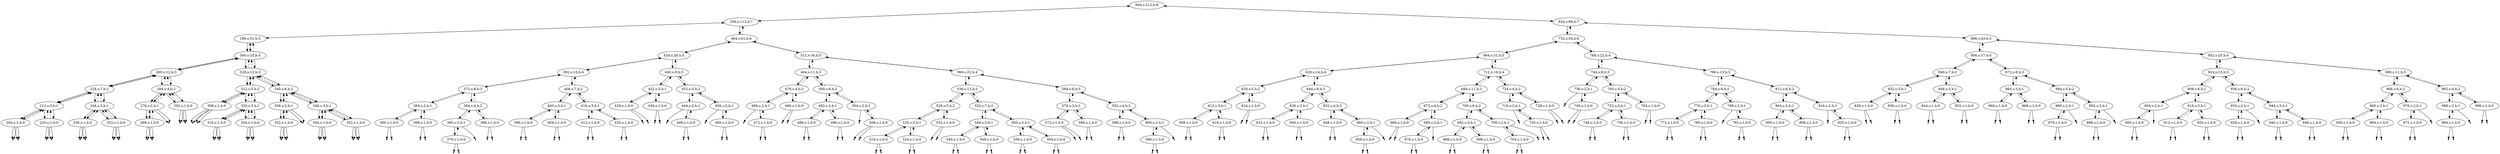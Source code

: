 digraph Blahblah{
{rank = same ; "604"};
nulll204 [shape=point];
204 -> nulll204;
204[label="204,s:1,h:0"];
204 -> 212[style=dashed];
nullr204 [shape=point];
204 -> nullr204;
212 -> 204;
212[label="212,s:3,h:1"];
212 -> 228[style=dashed];
nulll220 [shape=point];
220 -> nulll220;
220[label="220,s:1,h:0"];
220 -> 212[style=dashed];
nullr220 [shape=point];
220 -> nullr220;
212 -> 220;
228 -> 212;
228[label="228,s:7,h:2"];
228 -> 260[style=dashed];
nulll236 [shape=point];
236 -> nulll236;
236[label="236,s:1,h:0"];
236 -> 244[style=dashed];
nullr236 [shape=point];
236 -> nullr236;
244 -> 236;
244[label="244,s:3,h:1"];
244 -> 228[style=dashed];
nulll252 [shape=point];
252 -> nulll252;
252[label="252,s:1,h:0"];
252 -> 244[style=dashed];
nullr252 [shape=point];
252 -> nullr252;
244 -> 252;
228 -> 244;
260 -> 228;
260[label="260,s:12,h:3"];
260 -> 300[style=dashed];
nulll268 [shape=point];
268 -> nulll268;
268[label="268,s:1,h:0"];
268 -> 276[style=dashed];
nullr268 [shape=point];
268 -> nullr268;
276 -> 268;
276[label="276,s:2,h:1"];
276 -> 284[style=dashed];
nullr276 [shape=point];
276 -> nullr276;
284 -> 276;
284[label="284,s:4,h:2"];
284 -> 260[style=dashed];
nulll292 [shape=point];
292 -> nulll292;
292[label="292,s:1,h:0"];
292 -> 284[style=dashed];
nullr292 [shape=point];
292 -> nullr292;
284 -> 292;
260 -> 284;
300 -> 260;
300[label="300,s:25,h:4"];
300 -> 196[style=dashed];
nulll308 [shape=point];
308 -> nulll308;
308[label="308,s:1,h:0"];
308 -> 312[style=dashed];
nullr308 [shape=point];
308 -> nullr308;
312 -> 308;
312[label="312,s:5,h:2"];
312 -> 328[style=dashed];
nulll316 [shape=point];
316 -> nulll316;
316[label="316,s:1,h:0"];
316 -> 320[style=dashed];
nullr316 [shape=point];
316 -> nullr316;
320 -> 316;
320[label="320,s:3,h:1"];
320 -> 312[style=dashed];
nulll324 [shape=point];
324 -> nulll324;
324[label="324,s:1,h:0"];
324 -> 320[style=dashed];
nullr324 [shape=point];
324 -> nullr324;
320 -> 324;
312 -> 320;
328 -> 312;
328[label="328,s:12,h:3"];
328 -> 300[style=dashed];
nulll332 [shape=point];
332 -> nulll332;
332[label="332,s:1,h:0"];
332 -> 336[style=dashed];
nullr332 [shape=point];
332 -> nullr332;
336 -> 332;
336[label="336,s:2,h:1"];
336 -> 340[style=dashed];
nullr336 [shape=point];
336 -> nullr336;
340 -> 336;
340[label="340,s:6,h:2"];
340 -> 328[style=dashed];
nulll344 [shape=point];
344 -> nulll344;
344[label="344,s:1,h:0"];
344 -> 348[style=dashed];
nullr344 [shape=point];
344 -> nullr344;
348 -> 344;
348[label="348,s:3,h:1"];
348 -> 340[style=dashed];
nulll352 [shape=point];
352 -> nulll352;
352[label="352,s:1,h:0"];
352 -> 348[style=dashed];
nullr352 [shape=point];
352 -> nullr352;
348 -> 352;
340 -> 348;
328 -> 340;
300 -> 328;
196 -> 300;
196[label="196,s:51,h:5"];
196 -> 356[style=dashed];
nulll204 [shape=point];
204 -> nulll204;
204[label="204,s:1,h:0"];
204 -> 212[style=dashed];
nullr204 [shape=point];
204 -> nullr204;
212 -> 204;
212[label="212,s:3,h:1"];
212 -> 228[style=dashed];
nulll220 [shape=point];
220 -> nulll220;
220[label="220,s:1,h:0"];
220 -> 212[style=dashed];
nullr220 [shape=point];
220 -> nullr220;
212 -> 220;
228 -> 212;
228[label="228,s:7,h:2"];
228 -> 260[style=dashed];
nulll236 [shape=point];
236 -> nulll236;
236[label="236,s:1,h:0"];
236 -> 244[style=dashed];
nullr236 [shape=point];
236 -> nullr236;
244 -> 236;
244[label="244,s:3,h:1"];
244 -> 228[style=dashed];
nulll252 [shape=point];
252 -> nulll252;
252[label="252,s:1,h:0"];
252 -> 244[style=dashed];
nullr252 [shape=point];
252 -> nullr252;
244 -> 252;
228 -> 244;
260 -> 228;
260[label="260,s:12,h:3"];
260 -> 300[style=dashed];
nulll268 [shape=point];
268 -> nulll268;
268[label="268,s:1,h:0"];
268 -> 276[style=dashed];
nullr268 [shape=point];
268 -> nullr268;
276 -> 268;
276[label="276,s:2,h:1"];
276 -> 284[style=dashed];
nullr276 [shape=point];
276 -> nullr276;
284 -> 276;
284[label="284,s:4,h:2"];
284 -> 260[style=dashed];
nulll292 [shape=point];
292 -> nulll292;
292[label="292,s:1,h:0"];
292 -> 284[style=dashed];
nullr292 [shape=point];
292 -> nullr292;
284 -> 292;
260 -> 284;
300 -> 260;
300[label="300,s:25,h:4"];
300 -> 196[style=dashed];
nulll308 [shape=point];
308 -> nulll308;
308[label="308,s:1,h:0"];
308 -> 312[style=dashed];
nullr308 [shape=point];
308 -> nullr308;
312 -> 308;
312[label="312,s:5,h:2"];
312 -> 328[style=dashed];
nulll316 [shape=point];
316 -> nulll316;
316[label="316,s:1,h:0"];
316 -> 320[style=dashed];
nullr316 [shape=point];
316 -> nullr316;
320 -> 316;
320[label="320,s:3,h:1"];
320 -> 312[style=dashed];
nulll324 [shape=point];
324 -> nulll324;
324[label="324,s:1,h:0"];
324 -> 320[style=dashed];
nullr324 [shape=point];
324 -> nullr324;
320 -> 324;
312 -> 320;
328 -> 312;
328[label="328,s:12,h:3"];
328 -> 300[style=dashed];
nulll332 [shape=point];
332 -> nulll332;
332[label="332,s:1,h:0"];
332 -> 336[style=dashed];
nullr332 [shape=point];
332 -> nullr332;
336 -> 332;
336[label="336,s:2,h:1"];
336 -> 340[style=dashed];
nullr336 [shape=point];
336 -> nullr336;
340 -> 336;
340[label="340,s:6,h:2"];
340 -> 328[style=dashed];
nulll344 [shape=point];
344 -> nulll344;
344[label="344,s:1,h:0"];
344 -> 348[style=dashed];
nullr344 [shape=point];
344 -> nullr344;
348 -> 344;
348[label="348,s:3,h:1"];
348 -> 340[style=dashed];
nulll352 [shape=point];
352 -> nulll352;
352[label="352,s:1,h:0"];
352 -> 348[style=dashed];
nullr352 [shape=point];
352 -> nullr352;
348 -> 352;
340 -> 348;
328 -> 340;
300 -> 328;
196 -> 300;
356 -> 196;
356[label="356,s:113,h:7"];
356 -> 604[style=dashed];
nulll360 [shape=point];
360 -> nulll360;
360[label="360,s:1,h:0"];
360 -> 364[style=dashed];
nullr360 [shape=point];
360 -> nullr360;
364 -> 360;
364[label="364,s:3,h:1"];
364 -> 372[style=dashed];
nulll368 [shape=point];
368 -> nulll368;
368[label="368,s:1,h:0"];
368 -> 364[style=dashed];
nullr368 [shape=point];
368 -> nullr368;
364 -> 368;
372 -> 364;
372[label="372,s:8,h:3"];
372 -> 392[style=dashed];
nulll376 [shape=point];
376 -> nulll376;
376[label="376,s:1,h:0"];
376 -> 380[style=dashed];
nullr376 [shape=point];
376 -> nullr376;
380 -> 376;
380[label="380,s:2,h:1"];
380 -> 384[style=dashed];
nullr380 [shape=point];
380 -> nullr380;
384 -> 380;
384[label="384,s:4,h:2"];
384 -> 372[style=dashed];
nulll388 [shape=point];
388 -> nulll388;
388[label="388,s:1,h:0"];
388 -> 384[style=dashed];
nullr388 [shape=point];
388 -> nullr388;
384 -> 388;
372 -> 384;
392 -> 372;
392[label="392,s:16,h:4"];
392 -> 424[style=dashed];
nulll396 [shape=point];
396 -> nulll396;
396[label="396,s:1,h:0"];
396 -> 400[style=dashed];
nullr396 [shape=point];
396 -> nullr396;
400 -> 396;
400[label="400,s:3,h:1"];
400 -> 408[style=dashed];
nulll404 [shape=point];
404 -> nulll404;
404[label="404,s:1,h:0"];
404 -> 400[style=dashed];
nullr404 [shape=point];
404 -> nullr404;
400 -> 404;
408 -> 400;
408[label="408,s:7,h:2"];
408 -> 392[style=dashed];
nulll412 [shape=point];
412 -> nulll412;
412[label="412,s:1,h:0"];
412 -> 416[style=dashed];
nullr412 [shape=point];
412 -> nullr412;
416 -> 412;
416[label="416,s:3,h:1"];
416 -> 408[style=dashed];
nulll420 [shape=point];
420 -> nulll420;
420[label="420,s:1,h:0"];
420 -> 416[style=dashed];
nullr420 [shape=point];
420 -> nullr420;
416 -> 420;
408 -> 416;
392 -> 408;
424 -> 392;
424[label="424,s:26,h:5"];
424 -> 464[style=dashed];
nulll428 [shape=point];
428 -> nulll428;
428[label="428,s:1,h:0"];
428 -> 432[style=dashed];
nullr428 [shape=point];
428 -> nullr428;
432 -> 428;
432[label="432,s:3,h:1"];
432 -> 440[style=dashed];
nulll436 [shape=point];
436 -> nulll436;
436[label="436,s:1,h:0"];
436 -> 432[style=dashed];
nullr436 [shape=point];
436 -> nullr436;
432 -> 436;
440 -> 432;
440[label="440,s:9,h:3"];
440 -> 424[style=dashed];
nulll444 [shape=point];
444 -> nulll444;
444[label="444,s:2,h:1"];
444 -> 452[style=dashed];
nulll448 [shape=point];
448 -> nulll448;
448[label="448,s:1,h:0"];
448 -> 444[style=dashed];
nullr448 [shape=point];
448 -> nullr448;
444 -> 448;
452 -> 444;
452[label="452,s:5,h:2"];
452 -> 440[style=dashed];
nulll456 [shape=point];
456 -> nulll456;
456[label="456,s:2,h:1"];
456 -> 452[style=dashed];
nulll460 [shape=point];
460 -> nulll460;
460[label="460,s:1,h:0"];
460 -> 456[style=dashed];
nullr460 [shape=point];
460 -> nullr460;
456 -> 460;
452 -> 456;
440 -> 452;
424 -> 440;
464 -> 424;
464[label="464,s:61,h:6"];
464 -> 356[style=dashed];
nulll468 [shape=point];
468 -> nulll468;
468[label="468,s:2,h:1"];
468 -> 476[style=dashed];
nulll472 [shape=point];
472 -> nulll472;
472[label="472,s:1,h:0"];
472 -> 468[style=dashed];
nullr472 [shape=point];
472 -> nullr472;
468 -> 472;
476 -> 468;
476[label="476,s:4,h:2"];
476 -> 484[style=dashed];
nulll480 [shape=point];
480 -> nulll480;
480[label="480,s:1,h:0"];
480 -> 476[style=dashed];
nullr480 [shape=point];
480 -> nullr480;
476 -> 480;
484 -> 476;
484[label="484,s:11,h:3"];
484 -> 512[style=dashed];
nulll488 [shape=point];
488 -> nulll488;
488[label="488,s:1,h:0"];
488 -> 492[style=dashed];
nullr488 [shape=point];
488 -> nullr488;
492 -> 488;
492[label="492,s:3,h:1"];
492 -> 500[style=dashed];
nulll496 [shape=point];
496 -> nulll496;
496[label="496,s:1,h:0"];
496 -> 492[style=dashed];
nullr496 [shape=point];
496 -> nullr496;
492 -> 496;
500 -> 492;
500[label="500,s:6,h:2"];
500 -> 484[style=dashed];
nulll504 [shape=point];
504 -> nulll504;
504[label="504,s:2,h:1"];
504 -> 500[style=dashed];
nulll508 [shape=point];
508 -> nulll508;
508[label="508,s:1,h:0"];
508 -> 504[style=dashed];
nullr508 [shape=point];
508 -> nullr508;
504 -> 508;
500 -> 504;
484 -> 500;
512 -> 484;
512[label="512,s:34,h:5"];
512 -> 464[style=dashed];
nulll516 [shape=point];
516 -> nulll516;
516[label="516,s:1,h:0"];
516 -> 520[style=dashed];
nullr516 [shape=point];
516 -> nullr516;
520 -> 516;
520[label="520,s:3,h:1"];
520 -> 528[style=dashed];
nulll524 [shape=point];
524 -> nulll524;
524[label="524,s:1,h:0"];
524 -> 520[style=dashed];
nullr524 [shape=point];
524 -> nullr524;
520 -> 524;
528 -> 520;
528[label="528,s:5,h:2"];
528 -> 536[style=dashed];
nulll532 [shape=point];
532 -> nulll532;
532[label="532,s:1,h:0"];
532 -> 528[style=dashed];
nullr532 [shape=point];
532 -> nullr532;
528 -> 532;
536 -> 528;
536[label="536,s:13,h:3"];
536 -> 568[style=dashed];
nulll540 [shape=point];
540 -> nulll540;
540[label="540,s:1,h:0"];
540 -> 544[style=dashed];
nullr540 [shape=point];
540 -> nullr540;
544 -> 540;
544[label="544,s:3,h:1"];
544 -> 552[style=dashed];
nulll548 [shape=point];
548 -> nulll548;
548[label="548,s:1,h:0"];
548 -> 544[style=dashed];
nullr548 [shape=point];
548 -> nullr548;
544 -> 548;
552 -> 544;
552[label="552,s:7,h:2"];
552 -> 536[style=dashed];
nulll556 [shape=point];
556 -> nulll556;
556[label="556,s:1,h:0"];
556 -> 560[style=dashed];
nullr556 [shape=point];
556 -> nullr556;
560 -> 556;
560[label="560,s:3,h:1"];
560 -> 552[style=dashed];
nulll564 [shape=point];
564 -> nulll564;
564[label="564,s:1,h:0"];
564 -> 560[style=dashed];
nullr564 [shape=point];
564 -> nullr564;
560 -> 564;
552 -> 560;
536 -> 552;
568 -> 536;
568[label="568,s:22,h:4"];
568 -> 512[style=dashed];
nulll572 [shape=point];
572 -> nulll572;
572[label="572,s:1,h:0"];
572 -> 576[style=dashed];
nullr572 [shape=point];
572 -> nullr572;
576 -> 572;
576[label="576,s:3,h:1"];
576 -> 584[style=dashed];
nulll580 [shape=point];
580 -> nulll580;
580[label="580,s:1,h:0"];
580 -> 576[style=dashed];
nullr580 [shape=point];
580 -> nullr580;
576 -> 580;
584 -> 576;
584[label="584,s:8,h:3"];
584 -> 568[style=dashed];
nulll588 [shape=point];
588 -> nulll588;
588[label="588,s:1,h:0"];
588 -> 592[style=dashed];
nullr588 [shape=point];
588 -> nullr588;
592 -> 588;
592[label="592,s:4,h:2"];
592 -> 584[style=dashed];
nulll596 [shape=point];
596 -> nulll596;
596[label="596,s:1,h:0"];
596 -> 600[style=dashed];
nullr596 [shape=point];
596 -> nullr596;
600 -> 596;
600[label="600,s:2,h:1"];
600 -> 592[style=dashed];
nullr600 [shape=point];
600 -> nullr600;
592 -> 600;
584 -> 592;
568 -> 584;
512 -> 568;
464 -> 512;
356 -> 464;
604 -> 356;
604[label="604,s:212,h:8"];
nulll608 [shape=point];
608 -> nulll608;
608[label="608,s:1,h:0"];
608 -> 612[style=dashed];
nullr608 [shape=point];
608 -> nullr608;
612 -> 608;
612[label="612,s:3,h:1"];
612 -> 620[style=dashed];
nulll616 [shape=point];
616 -> nulll616;
616[label="616,s:1,h:0"];
616 -> 612[style=dashed];
nullr616 [shape=point];
616 -> nullr616;
612 -> 616;
620 -> 612;
620[label="620,s:5,h:2"];
620 -> 628[style=dashed];
nulll624 [shape=point];
624 -> nulll624;
624[label="624,s:1,h:0"];
624 -> 620[style=dashed];
nullr624 [shape=point];
624 -> nullr624;
620 -> 624;
628 -> 620;
628[label="628,s:14,h:4"];
628 -> 664[style=dashed];
nulll632 [shape=point];
632 -> nulll632;
632[label="632,s:1,h:0"];
632 -> 636[style=dashed];
nullr632 [shape=point];
632 -> nullr632;
636 -> 632;
636[label="636,s:3,h:1"];
636 -> 644[style=dashed];
nulll640 [shape=point];
640 -> nulll640;
640[label="640,s:1,h:0"];
640 -> 636[style=dashed];
nullr640 [shape=point];
640 -> nullr640;
636 -> 640;
644 -> 636;
644[label="644,s:8,h:3"];
644 -> 628[style=dashed];
nulll648 [shape=point];
648 -> nulll648;
648[label="648,s:1,h:0"];
648 -> 652[style=dashed];
nullr648 [shape=point];
648 -> nullr648;
652 -> 648;
652[label="652,s:4,h:2"];
652 -> 644[style=dashed];
nulll656 [shape=point];
656 -> nulll656;
656[label="656,s:1,h:0"];
656 -> 660[style=dashed];
nullr656 [shape=point];
656 -> nullr656;
660 -> 656;
660[label="660,s:2,h:1"];
660 -> 652[style=dashed];
nullr660 [shape=point];
660 -> nullr660;
652 -> 660;
644 -> 652;
628 -> 644;
664 -> 628;
664[label="664,s:31,h:5"];
664 -> 732[style=dashed];
nulll668 [shape=point];
668 -> nulll668;
668[label="668,s:1,h:0"];
668 -> 672[style=dashed];
nullr668 [shape=point];
668 -> nullr668;
672 -> 668;
672[label="672,s:4,h:2"];
672 -> 684[style=dashed];
nulll676 [shape=point];
676 -> nulll676;
676[label="676,s:1,h:0"];
676 -> 680[style=dashed];
nullr676 [shape=point];
676 -> nullr676;
680 -> 676;
680[label="680,s:2,h:1"];
680 -> 672[style=dashed];
nullr680 [shape=point];
680 -> nullr680;
672 -> 680;
684 -> 672;
684[label="684,s:11,h:3"];
684 -> 712[style=dashed];
nulll688 [shape=point];
688 -> nulll688;
688[label="688,s:1,h:0"];
688 -> 692[style=dashed];
nullr688 [shape=point];
688 -> nullr688;
692 -> 688;
692[label="692,s:3,h:1"];
692 -> 700[style=dashed];
nulll696 [shape=point];
696 -> nulll696;
696[label="696,s:1,h:0"];
696 -> 692[style=dashed];
nullr696 [shape=point];
696 -> nullr696;
692 -> 696;
700 -> 692;
700[label="700,s:6,h:2"];
700 -> 684[style=dashed];
nulll704 [shape=point];
704 -> nulll704;
704[label="704,s:1,h:0"];
704 -> 708[style=dashed];
nullr704 [shape=point];
704 -> nullr704;
708 -> 704;
708[label="708,s:2,h:1"];
708 -> 700[style=dashed];
nullr708 [shape=point];
708 -> nullr708;
700 -> 708;
684 -> 700;
712 -> 684;
712[label="712,s:16,h:4"];
712 -> 664[style=dashed];
nulll716 [shape=point];
716 -> nulll716;
716[label="716,s:2,h:1"];
716 -> 724[style=dashed];
nulll720 [shape=point];
720 -> nulll720;
720[label="720,s:1,h:0"];
720 -> 716[style=dashed];
nullr720 [shape=point];
720 -> nullr720;
716 -> 720;
724 -> 716;
724[label="724,s:4,h:2"];
724 -> 712[style=dashed];
nulll728 [shape=point];
728 -> nulll728;
728[label="728,s:1,h:0"];
728 -> 724[style=dashed];
nullr728 [shape=point];
728 -> nullr728;
724 -> 728;
712 -> 724;
664 -> 712;
732 -> 664;
732[label="732,s:54,h:6"];
732 -> 824[style=dashed];
nulll736 [shape=point];
736 -> nulll736;
736[label="736,s:2,h:1"];
736 -> 744[style=dashed];
nulll740 [shape=point];
740 -> nulll740;
740[label="740,s:1,h:0"];
740 -> 736[style=dashed];
nullr740 [shape=point];
740 -> nullr740;
736 -> 740;
744 -> 736;
744[label="744,s:8,h:3"];
744 -> 768[style=dashed];
nulll748 [shape=point];
748 -> nulll748;
748[label="748,s:1,h:0"];
748 -> 752[style=dashed];
nullr748 [shape=point];
748 -> nullr748;
752 -> 748;
752[label="752,s:3,h:1"];
752 -> 760[style=dashed];
nulll756 [shape=point];
756 -> nulll756;
756[label="756,s:1,h:0"];
756 -> 752[style=dashed];
nullr756 [shape=point];
756 -> nullr756;
752 -> 756;
760 -> 752;
760[label="760,s:5,h:2"];
760 -> 744[style=dashed];
nulll764 [shape=point];
764 -> nulll764;
764[label="764,s:1,h:0"];
764 -> 760[style=dashed];
nullr764 [shape=point];
764 -> nullr764;
760 -> 764;
744 -> 760;
768 -> 744;
768[label="768,s:22,h:4"];
768 -> 732[style=dashed];
nulll772 [shape=point];
772 -> nulll772;
772[label="772,s:1,h:0"];
772 -> 776[style=dashed];
nullr772 [shape=point];
772 -> nullr772;
776 -> 772;
776[label="776,s:3,h:1"];
776 -> 784[style=dashed];
nulll780 [shape=point];
780 -> nulll780;
780[label="780,s:1,h:0"];
780 -> 776[style=dashed];
nullr780 [shape=point];
780 -> nullr780;
776 -> 780;
784 -> 776;
784[label="784,s:6,h:2"];
784 -> 796[style=dashed];
nulll788 [shape=point];
788 -> nulll788;
788[label="788,s:2,h:1"];
788 -> 784[style=dashed];
nulll792 [shape=point];
792 -> nulll792;
792[label="792,s:1,h:0"];
792 -> 788[style=dashed];
nullr792 [shape=point];
792 -> nullr792;
788 -> 792;
784 -> 788;
796 -> 784;
796[label="796,s:13,h:3"];
796 -> 768[style=dashed];
nulll800 [shape=point];
800 -> nulll800;
800[label="800,s:1,h:0"];
800 -> 804[style=dashed];
nullr800 [shape=point];
800 -> nullr800;
804 -> 800;
804[label="804,s:3,h:1"];
804 -> 812[style=dashed];
nulll808 [shape=point];
808 -> nulll808;
808[label="808,s:1,h:0"];
808 -> 804[style=dashed];
nullr808 [shape=point];
808 -> nullr808;
804 -> 808;
812 -> 804;
812[label="812,s:6,h:2"];
812 -> 796[style=dashed];
nulll816 [shape=point];
816 -> nulll816;
816[label="816,s:2,h:1"];
816 -> 812[style=dashed];
nulll820 [shape=point];
820 -> nulll820;
820[label="820,s:1,h:0"];
820 -> 816[style=dashed];
nullr820 [shape=point];
820 -> nullr820;
816 -> 820;
812 -> 816;
796 -> 812;
768 -> 796;
732 -> 768;
824 -> 732;
824[label="824,s:98,h:7"];
824 -> 604[style=dashed];
nulll828 [shape=point];
828 -> nulll828;
828[label="828,s:1,h:0"];
828 -> 832[style=dashed];
nullr828 [shape=point];
828 -> nullr828;
832 -> 828;
832[label="832,s:3,h:1"];
832 -> 840[style=dashed];
nulll836 [shape=point];
836 -> nulll836;
836[label="836,s:1,h:0"];
836 -> 832[style=dashed];
nullr836 [shape=point];
836 -> nullr836;
832 -> 836;
840 -> 832;
840[label="840,s:7,h:2"];
840 -> 856[style=dashed];
nulll844 [shape=point];
844 -> nulll844;
844[label="844,s:1,h:0"];
844 -> 848[style=dashed];
nullr844 [shape=point];
844 -> nullr844;
848 -> 844;
848[label="848,s:3,h:1"];
848 -> 840[style=dashed];
nulll852 [shape=point];
852 -> nulll852;
852[label="852,s:1,h:0"];
852 -> 848[style=dashed];
nullr852 [shape=point];
852 -> nullr852;
848 -> 852;
840 -> 848;
856 -> 840;
856[label="856,s:17,h:4"];
856 -> 896[style=dashed];
nulll860 [shape=point];
860 -> nulll860;
860[label="860,s:1,h:0"];
860 -> 864[style=dashed];
nullr860 [shape=point];
860 -> nullr860;
864 -> 860;
864[label="864,s:3,h:1"];
864 -> 872[style=dashed];
nulll868 [shape=point];
868 -> nulll868;
868[label="868,s:1,h:0"];
868 -> 864[style=dashed];
nullr868 [shape=point];
868 -> nullr868;
864 -> 868;
872 -> 864;
872[label="872,s:9,h:3"];
872 -> 856[style=dashed];
nulll876 [shape=point];
876 -> nulll876;
876[label="876,s:1,h:0"];
876 -> 880[style=dashed];
nullr876 [shape=point];
876 -> nullr876;
880 -> 876;
880[label="880,s:2,h:1"];
880 -> 884[style=dashed];
nullr880 [shape=point];
880 -> nullr880;
884 -> 880;
884[label="884,s:5,h:2"];
884 -> 872[style=dashed];
nulll888 [shape=point];
888 -> nulll888;
888[label="888,s:1,h:0"];
888 -> 892[style=dashed];
nullr888 [shape=point];
888 -> nullr888;
892 -> 888;
892[label="892,s:2,h:1"];
892 -> 884[style=dashed];
nullr892 [shape=point];
892 -> nullr892;
884 -> 892;
872 -> 884;
856 -> 872;
896 -> 856;
896[label="896,s:43,h:5"];
896 -> 824[style=dashed];
nulll900 [shape=point];
900 -> nulll900;
900[label="900,s:1,h:0"];
900 -> 904[style=dashed];
nullr900 [shape=point];
900 -> nullr900;
904 -> 900;
904[label="904,s:2,h:1"];
904 -> 908[style=dashed];
nullr904 [shape=point];
904 -> nullr904;
908 -> 904;
908[label="908,s:6,h:2"];
908 -> 924[style=dashed];
nulll912 [shape=point];
912 -> nulll912;
912[label="912,s:1,h:0"];
912 -> 916[style=dashed];
nullr912 [shape=point];
912 -> nullr912;
916 -> 912;
916[label="916,s:3,h:1"];
916 -> 908[style=dashed];
nulll920 [shape=point];
920 -> nulll920;
920[label="920,s:1,h:0"];
920 -> 916[style=dashed];
nullr920 [shape=point];
920 -> nullr920;
916 -> 920;
908 -> 916;
924 -> 908;
924[label="924,s:13,h:3"];
924 -> 952[style=dashed];
nulll928 [shape=point];
928 -> nulll928;
928[label="928,s:1,h:0"];
928 -> 932[style=dashed];
nullr928 [shape=point];
928 -> nullr928;
932 -> 928;
932[label="932,s:2,h:1"];
932 -> 936[style=dashed];
nullr932 [shape=point];
932 -> nullr932;
936 -> 932;
936[label="936,s:6,h:2"];
936 -> 924[style=dashed];
nulll940 [shape=point];
940 -> nulll940;
940[label="940,s:1,h:0"];
940 -> 944[style=dashed];
nullr940 [shape=point];
940 -> nullr940;
944 -> 940;
944[label="944,s:3,h:1"];
944 -> 936[style=dashed];
nulll948 [shape=point];
948 -> nulll948;
948[label="948,s:1,h:0"];
948 -> 944[style=dashed];
nullr948 [shape=point];
948 -> nullr948;
944 -> 948;
936 -> 944;
924 -> 936;
952 -> 924;
952[label="952,s:25,h:4"];
952 -> 896[style=dashed];
nulll956 [shape=point];
956 -> nulll956;
956[label="956,s:1,h:0"];
956 -> 960[style=dashed];
nullr956 [shape=point];
956 -> nullr956;
960 -> 956;
960[label="960,s:3,h:1"];
960 -> 968[style=dashed];
nulll964 [shape=point];
964 -> nulll964;
964[label="964,s:1,h:0"];
964 -> 960[style=dashed];
nullr964 [shape=point];
964 -> nullr964;
960 -> 964;
968 -> 960;
968[label="968,s:6,h:2"];
968 -> 980[style=dashed];
nulll972 [shape=point];
972 -> nulll972;
972[label="972,s:1,h:0"];
972 -> 976[style=dashed];
nullr972 [shape=point];
972 -> nullr972;
976 -> 972;
976[label="976,s:2,h:1"];
976 -> 968[style=dashed];
nullr976 [shape=point];
976 -> nullr976;
968 -> 976;
980 -> 968;
980[label="980,s:11,h:3"];
980 -> 952[style=dashed];
nulll984 [shape=point];
984 -> nulll984;
984[label="984,s:1,h:0"];
984 -> 988[style=dashed];
nullr984 [shape=point];
984 -> nullr984;
988 -> 984;
988[label="988,s:2,h:1"];
988 -> 992[style=dashed];
nullr988 [shape=point];
988 -> nullr988;
992 -> 988;
992[label="992,s:4,h:2"];
992 -> 980[style=dashed];
nulll996 [shape=point];
996 -> nulll996;
996[label="996,s:1,h:0"];
996 -> 992[style=dashed];
nullr996 [shape=point];
996 -> nullr996;
992 -> 996;
980 -> 992;
952 -> 980;
896 -> 952;
824 -> 896;
604 -> 824;
}